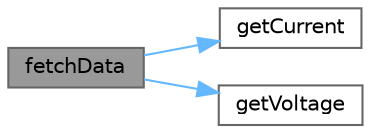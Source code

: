 digraph "fetchData"
{
 // LATEX_PDF_SIZE
  bgcolor="transparent";
  edge [fontname=Helvetica,fontsize=10,labelfontname=Helvetica,labelfontsize=10];
  node [fontname=Helvetica,fontsize=10,shape=box,height=0.2,width=0.4];
  rankdir="LR";
  Node1 [id="Node000001",label="fetchData",height=0.2,width=0.4,color="gray40", fillcolor="grey60", style="filled", fontcolor="black",tooltip=" "];
  Node1 -> Node2 [id="edge1_Node000001_Node000002",color="steelblue1",style="solid",tooltip=" "];
  Node2 [id="Node000002",label="getCurrent",height=0.2,width=0.4,color="grey40", fillcolor="white", style="filled",URL="$main_8c.html#aa4dd018fd4d39cda6080f79d9dfd02df",tooltip=" "];
  Node1 -> Node3 [id="edge2_Node000001_Node000003",color="steelblue1",style="solid",tooltip=" "];
  Node3 [id="Node000003",label="getVoltage",height=0.2,width=0.4,color="grey40", fillcolor="white", style="filled",URL="$main_8c.html#a14b93c949846ddbbd680be6f809a50e0",tooltip=" "];
}
